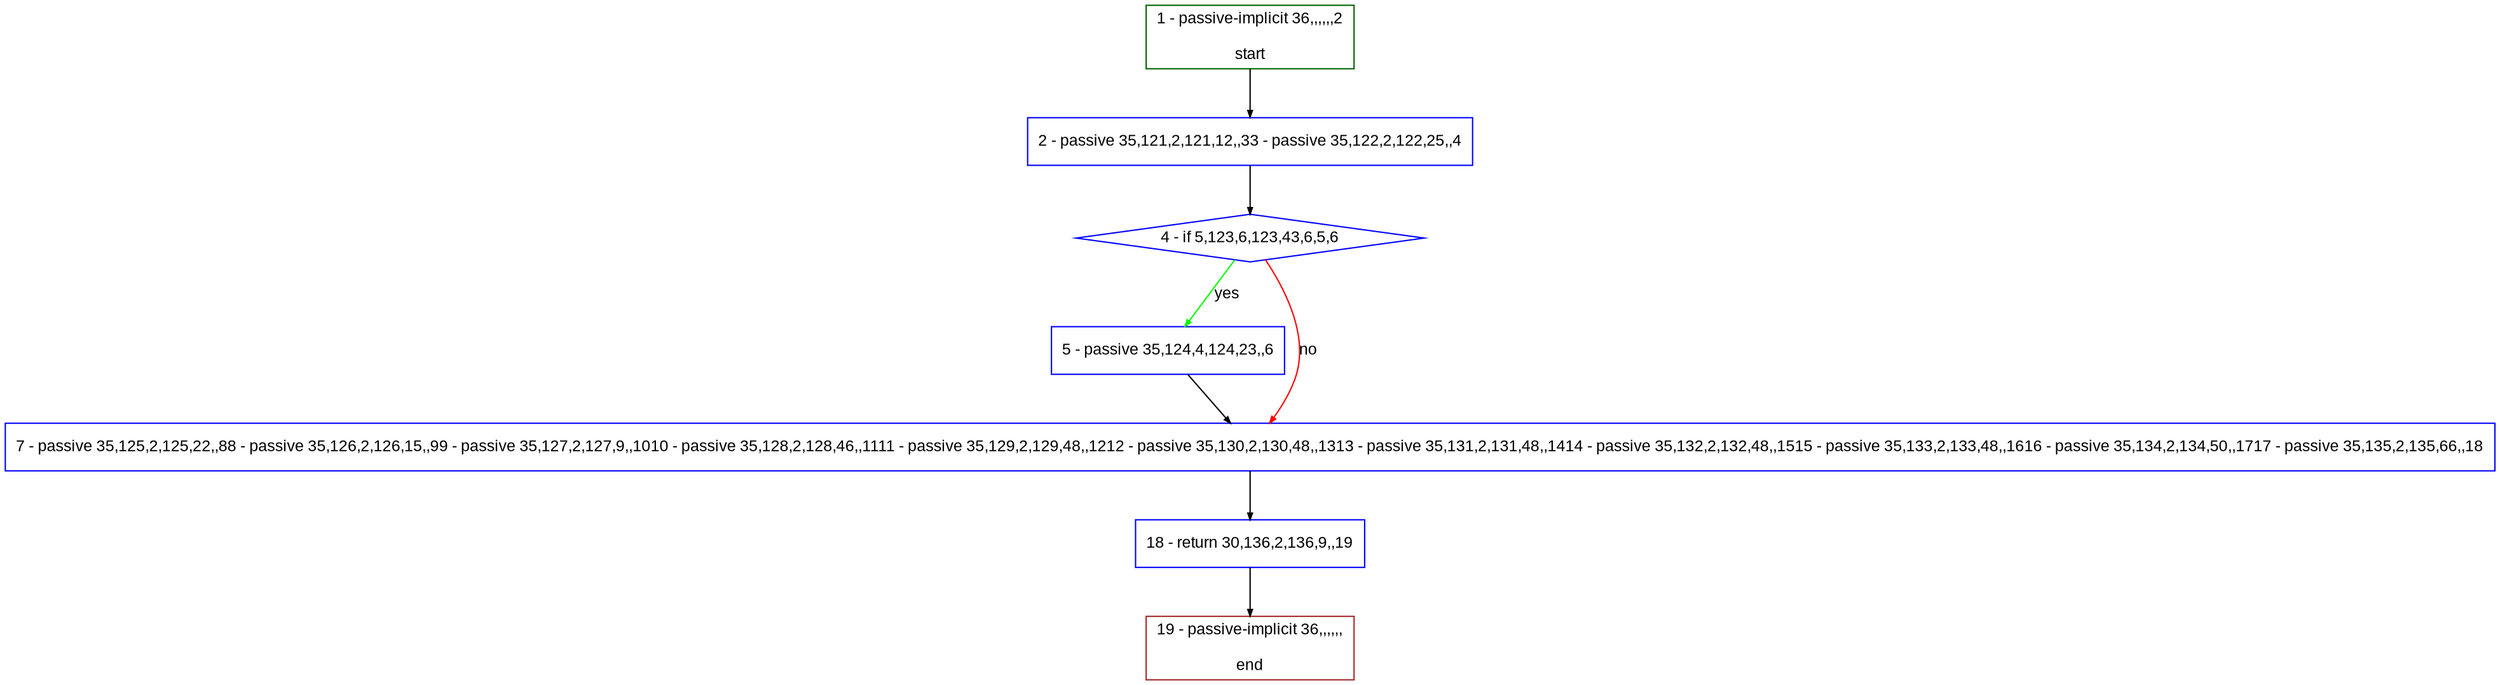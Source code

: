 digraph "" {
  graph [pack="true", label="", fontsize="12", packmode="clust", fontname="Arial", fillcolor="#FFFFCC", bgcolor="white", style="rounded,filled", compound="true"];
  node [node_initialized="no", label="", color="grey", fontsize="12", fillcolor="white", fontname="Arial", style="filled", shape="rectangle", compound="true", fixedsize="false"];
  edge [fontcolor="black", arrowhead="normal", arrowtail="none", arrowsize="0.5", ltail="", label="", color="black", fontsize="12", lhead="", fontname="Arial", dir="forward", compound="true"];
  __N1 [label="2 - passive 35,121,2,121,12,,33 - passive 35,122,2,122,25,,4", color="#0000ff", fillcolor="#ffffff", style="filled", shape="box"];
  __N2 [label="1 - passive-implicit 36,,,,,,2\n\nstart", color="#006400", fillcolor="#ffffff", style="filled", shape="box"];
  __N3 [label="4 - if 5,123,6,123,43,6,5,6", color="#0000ff", fillcolor="#ffffff", style="filled", shape="diamond"];
  __N4 [label="5 - passive 35,124,4,124,23,,6", color="#0000ff", fillcolor="#ffffff", style="filled", shape="box"];
  __N5 [label="7 - passive 35,125,2,125,22,,88 - passive 35,126,2,126,15,,99 - passive 35,127,2,127,9,,1010 - passive 35,128,2,128,46,,1111 - passive 35,129,2,129,48,,1212 - passive 35,130,2,130,48,,1313 - passive 35,131,2,131,48,,1414 - passive 35,132,2,132,48,,1515 - passive 35,133,2,133,48,,1616 - passive 35,134,2,134,50,,1717 - passive 35,135,2,135,66,,18", color="#0000ff", fillcolor="#ffffff", style="filled", shape="box"];
  __N6 [label="18 - return 30,136,2,136,9,,19", color="#0000ff", fillcolor="#ffffff", style="filled", shape="box"];
  __N7 [label="19 - passive-implicit 36,,,,,,\n\nend", color="#a52a2a", fillcolor="#ffffff", style="filled", shape="box"];
  __N2 -> __N1 [arrowhead="normal", arrowtail="none", color="#000000", label="", dir="forward"];
  __N1 -> __N3 [arrowhead="normal", arrowtail="none", color="#000000", label="", dir="forward"];
  __N3 -> __N4 [arrowhead="normal", arrowtail="none", color="#00ff00", label="yes", dir="forward"];
  __N3 -> __N5 [arrowhead="normal", arrowtail="none", color="#ff0000", label="no", dir="forward"];
  __N4 -> __N5 [arrowhead="normal", arrowtail="none", color="#000000", label="", dir="forward"];
  __N5 -> __N6 [arrowhead="normal", arrowtail="none", color="#000000", label="", dir="forward"];
  __N6 -> __N7 [arrowhead="normal", arrowtail="none", color="#000000", label="", dir="forward"];
}
